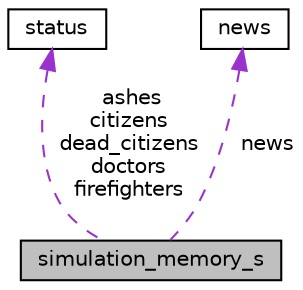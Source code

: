 digraph "simulation_memory_s"
{
 // LATEX_PDF_SIZE
  edge [fontname="Helvetica",fontsize="10",labelfontname="Helvetica",labelfontsize="10"];
  node [fontname="Helvetica",fontsize="10",shape=record];
  Node1 [label="simulation_memory_s",height=0.2,width=0.4,color="black", fillcolor="grey75", style="filled", fontcolor="black",tooltip=" "];
  Node2 -> Node1 [dir="back",color="darkorchid3",fontsize="10",style="dashed",label=" ashes\ncitizens\ndead_citizens\ndoctors\nfirefighters" ,fontname="Helvetica"];
  Node2 [label="status",height=0.2,width=0.4,color="black", fillcolor="white", style="filled",URL="$structstatus.html",tooltip=" "];
  Node3 -> Node1 [dir="back",color="darkorchid3",fontsize="10",style="dashed",label=" news" ,fontname="Helvetica"];
  Node3 [label="news",height=0.2,width=0.4,color="black", fillcolor="white", style="filled",URL="$structnews.html",tooltip=" "];
}
